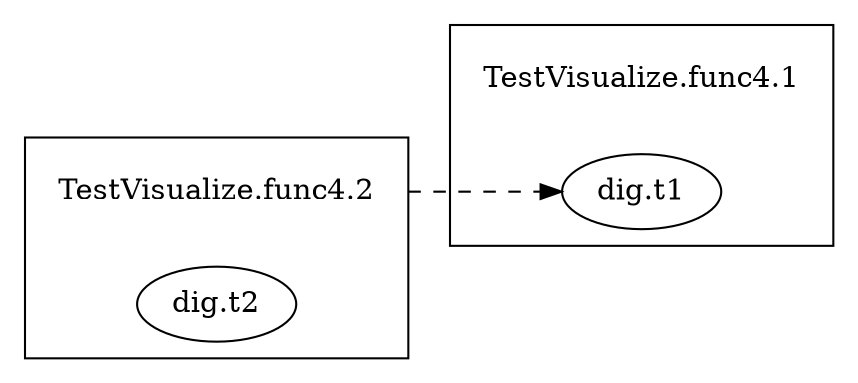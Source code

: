 digraph {
	rankdir=LR;
	graph [compound=true];
	
		subgraph cluster_0 {
			constructor_0 [shape=plaintext label="TestVisualize.func4.1"];
			
			"dig.t1" [label=<dig.t1>];
			
		}
		
		
		subgraph cluster_1 {
			constructor_1 [shape=plaintext label="TestVisualize.func4.2"];
			
			"dig.t2" [label=<dig.t2>];
			
		}
		
			constructor_1 -> "dig.t1" [ltail=cluster_1 style=dashed];
		
		
	
}